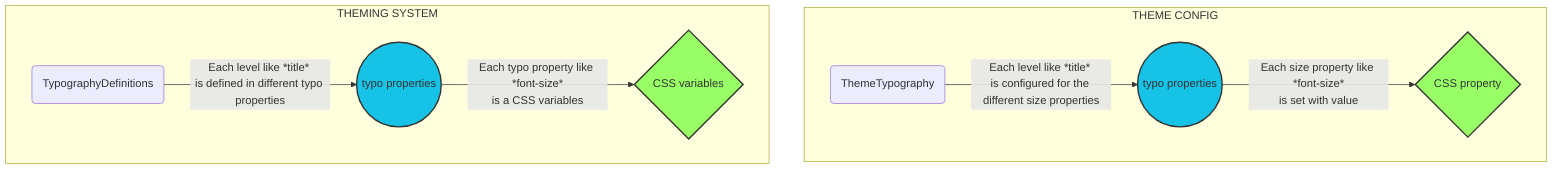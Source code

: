 graph TB

    subgraph THEME CONFIG
        tsizes(ThemeTypography)-- Each level like *title* <br/>is configured for the different size properties --> themeTypoProp((typo properties))
        themeTypoProp((typo properties))-- Each size property like *font-size*<br/>is set with value --> value{CSS property}

    end

    subgraph THEMING SYSTEM
        sdef(TypographyDefinitions)-- Each level like *title* <br/>is defined in different typo properties --> prop((typo properties))
        prop((typo properties))-- Each typo property like *font-size*<br/>is a CSS variables --> var{CSS variables}
    end

    classDef green fill:#9f6,stroke:#333,stroke-width:2px;
    classDef blue fill:#16C2E5,stroke:#333,stroke-width:2px;
    class var,value green
    class prop,themeTypoProp blue
